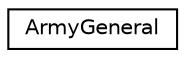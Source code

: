 digraph "Graphical Class Hierarchy"
{
 // LATEX_PDF_SIZE
  edge [fontname="Helvetica",fontsize="10",labelfontname="Helvetica",labelfontsize="10"];
  node [fontname="Helvetica",fontsize="10",shape=record];
  rankdir="LR";
  Node0 [label="ArmyGeneral",height=0.2,width=0.4,color="black", fillcolor="white", style="filled",URL="$classArmyGeneral.html",tooltip=" "];
}
